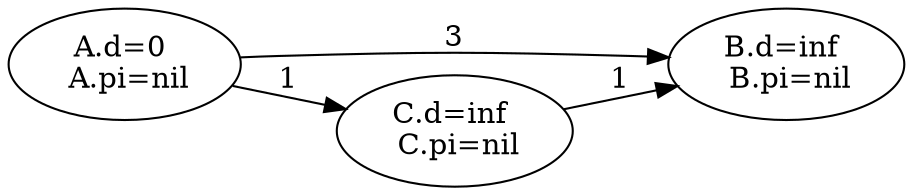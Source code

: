 digraph BST {
rankdir="LR";
"A.d=0 \n A.pi=nil" -> "B.d=inf \n B.pi=nil" [label="3"];
"A.d=0 \n A.pi=nil" -> "C.d=inf \n C.pi=nil"[label="1"];
"C.d=inf \n C.pi=nil" -> "B.d=inf \n B.pi=nil"[label="1"];
}


